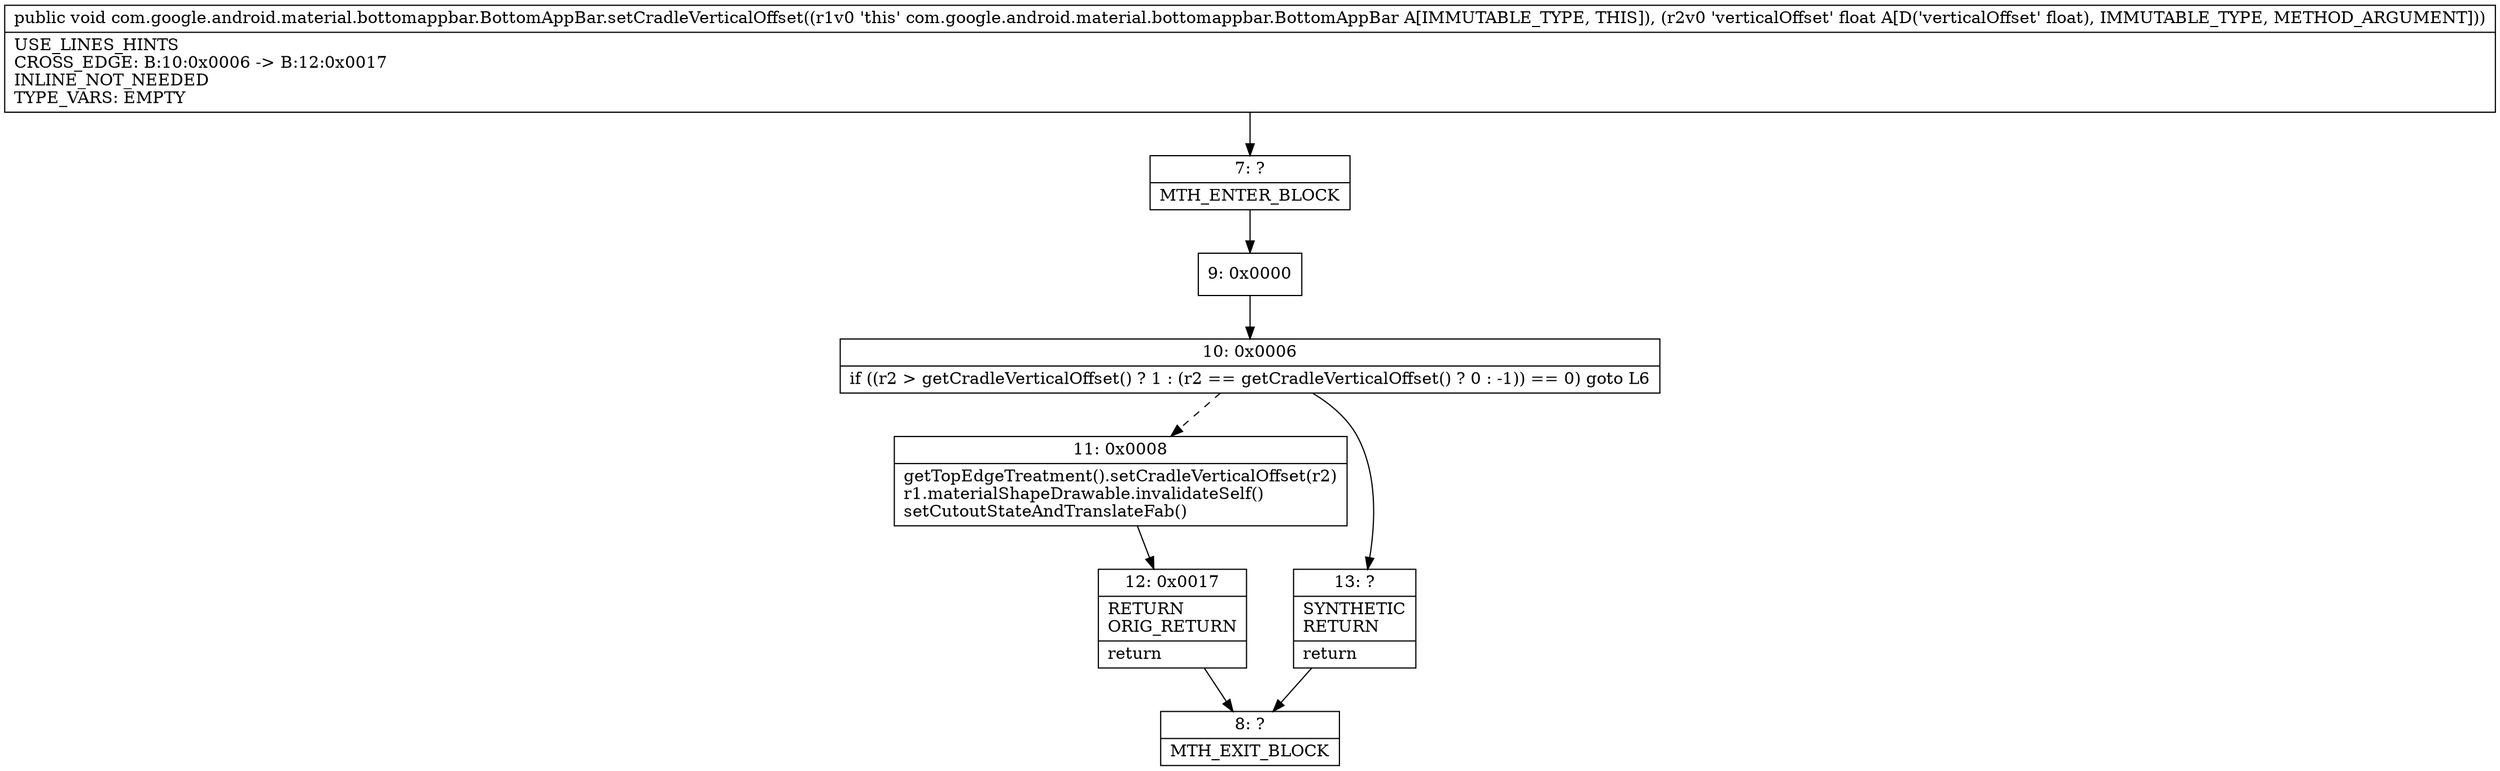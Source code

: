 digraph "CFG forcom.google.android.material.bottomappbar.BottomAppBar.setCradleVerticalOffset(F)V" {
Node_7 [shape=record,label="{7\:\ ?|MTH_ENTER_BLOCK\l}"];
Node_9 [shape=record,label="{9\:\ 0x0000}"];
Node_10 [shape=record,label="{10\:\ 0x0006|if ((r2 \> getCradleVerticalOffset() ? 1 : (r2 == getCradleVerticalOffset() ? 0 : \-1)) == 0) goto L6\l}"];
Node_11 [shape=record,label="{11\:\ 0x0008|getTopEdgeTreatment().setCradleVerticalOffset(r2)\lr1.materialShapeDrawable.invalidateSelf()\lsetCutoutStateAndTranslateFab()\l}"];
Node_12 [shape=record,label="{12\:\ 0x0017|RETURN\lORIG_RETURN\l|return\l}"];
Node_8 [shape=record,label="{8\:\ ?|MTH_EXIT_BLOCK\l}"];
Node_13 [shape=record,label="{13\:\ ?|SYNTHETIC\lRETURN\l|return\l}"];
MethodNode[shape=record,label="{public void com.google.android.material.bottomappbar.BottomAppBar.setCradleVerticalOffset((r1v0 'this' com.google.android.material.bottomappbar.BottomAppBar A[IMMUTABLE_TYPE, THIS]), (r2v0 'verticalOffset' float A[D('verticalOffset' float), IMMUTABLE_TYPE, METHOD_ARGUMENT]))  | USE_LINES_HINTS\lCROSS_EDGE: B:10:0x0006 \-\> B:12:0x0017\lINLINE_NOT_NEEDED\lTYPE_VARS: EMPTY\l}"];
MethodNode -> Node_7;Node_7 -> Node_9;
Node_9 -> Node_10;
Node_10 -> Node_11[style=dashed];
Node_10 -> Node_13;
Node_11 -> Node_12;
Node_12 -> Node_8;
Node_13 -> Node_8;
}


